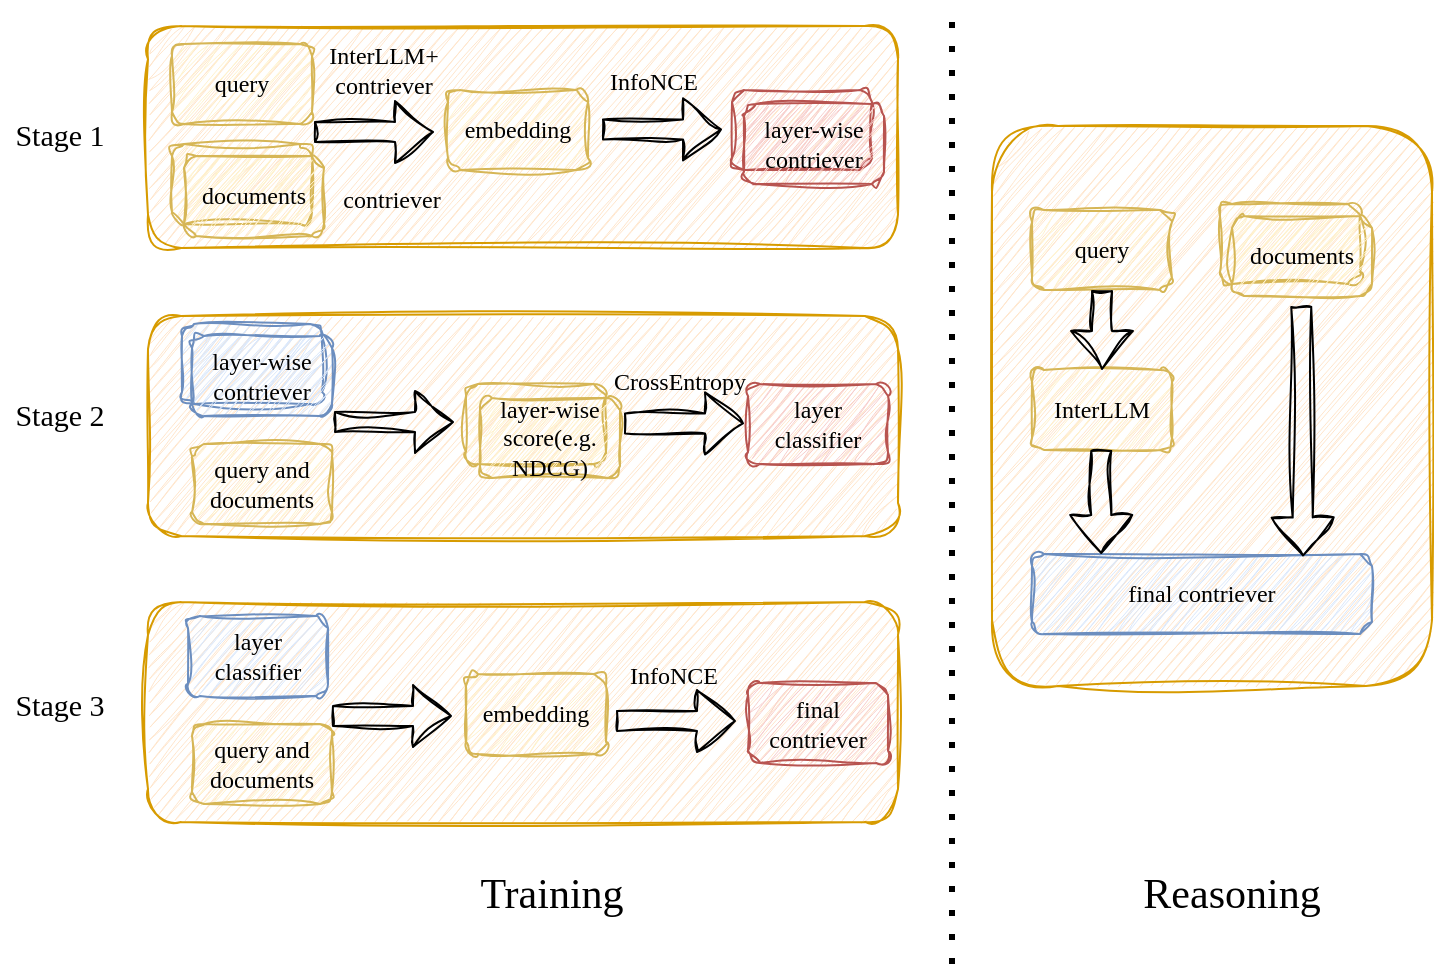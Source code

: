<mxfile version="27.0.4">
  <diagram name="第 1 页" id="2bCFAPYy3Ok_It1608nk">
    <mxGraphModel dx="858" dy="552" grid="1" gridSize="10" guides="1" tooltips="1" connect="1" arrows="1" fold="1" page="1" pageScale="1" pageWidth="1169" pageHeight="827" math="0" shadow="0">
      <root>
        <mxCell id="0" />
        <mxCell id="1" parent="0" />
        <mxCell id="TraEb09-dWYpg7ymhTB3-65" value="" style="rounded=1;whiteSpace=wrap;html=1;fillColor=#ffe6cc;strokeColor=#d79b00;sketch=1;curveFitting=1;jiggle=2;fontFamily=Comic Sans MS;" vertex="1" parent="1">
          <mxGeometry x="580" y="101" width="220" height="280" as="geometry" />
        </mxCell>
        <mxCell id="TraEb09-dWYpg7ymhTB3-35" value="" style="rounded=1;whiteSpace=wrap;html=1;fillColor=#ffe6cc;strokeColor=#d79b00;sketch=1;curveFitting=1;jiggle=2;fontFamily=Comic Sans MS;" vertex="1" parent="1">
          <mxGeometry x="158" y="196" width="375" height="110" as="geometry" />
        </mxCell>
        <mxCell id="TraEb09-dWYpg7ymhTB3-31" value="" style="rounded=1;whiteSpace=wrap;html=1;fillColor=#ffe6cc;strokeColor=#d79b00;sketch=1;curveFitting=1;jiggle=2;fontFamily=Comic Sans MS;" vertex="1" parent="1">
          <mxGeometry x="158" y="51" width="375" height="111" as="geometry" />
        </mxCell>
        <mxCell id="TraEb09-dWYpg7ymhTB3-1" value="query" style="rounded=1;whiteSpace=wrap;html=1;fillColor=#fff2cc;strokeColor=#d6b656;sketch=1;curveFitting=1;jiggle=2;fontFamily=Comic Sans MS;" vertex="1" parent="1">
          <mxGeometry x="170" y="60" width="70" height="40" as="geometry" />
        </mxCell>
        <mxCell id="TraEb09-dWYpg7ymhTB3-3" value="" style="rounded=1;whiteSpace=wrap;html=1;fillColor=#fff2cc;strokeColor=#d6b656;sketch=1;curveFitting=1;jiggle=2;fontFamily=Comic Sans MS;" vertex="1" parent="1">
          <mxGeometry x="170" y="110" width="70" height="40" as="geometry" />
        </mxCell>
        <mxCell id="TraEb09-dWYpg7ymhTB3-4" value="" style="shape=flexArrow;endArrow=classic;html=1;rounded=0;exitX=1;exitY=0;exitDx=0;exitDy=0;sketch=1;curveFitting=1;jiggle=2;fontFamily=Comic Sans MS;" edge="1" parent="1">
          <mxGeometry width="50" height="50" relative="1" as="geometry">
            <mxPoint x="241" y="104" as="sourcePoint" />
            <mxPoint x="301" y="104" as="targetPoint" />
          </mxGeometry>
        </mxCell>
        <mxCell id="TraEb09-dWYpg7ymhTB3-5" value="documents" style="rounded=1;whiteSpace=wrap;html=1;fillColor=#fff2cc;strokeColor=#d6b656;sketch=1;curveFitting=1;jiggle=2;fontFamily=Comic Sans MS;" vertex="1" parent="1">
          <mxGeometry x="176" y="116" width="70" height="40" as="geometry" />
        </mxCell>
        <mxCell id="TraEb09-dWYpg7ymhTB3-7" value="embedding" style="rounded=1;whiteSpace=wrap;html=1;fillColor=#fff2cc;strokeColor=#d6b656;sketch=1;curveFitting=1;jiggle=2;fontFamily=Comic Sans MS;" vertex="1" parent="1">
          <mxGeometry x="308" y="83" width="70" height="40" as="geometry" />
        </mxCell>
        <mxCell id="TraEb09-dWYpg7ymhTB3-8" value="" style="rounded=1;whiteSpace=wrap;html=1;fillColor=#f8cecc;strokeColor=#b85450;sketch=1;curveFitting=1;jiggle=2;fontFamily=Comic Sans MS;" vertex="1" parent="1">
          <mxGeometry x="450" y="83" width="70" height="40" as="geometry" />
        </mxCell>
        <mxCell id="TraEb09-dWYpg7ymhTB3-9" value="" style="shape=flexArrow;endArrow=classic;html=1;rounded=0;exitX=1;exitY=0;exitDx=0;exitDy=0;sketch=1;curveFitting=1;jiggle=2;fontFamily=Comic Sans MS;" edge="1" parent="1">
          <mxGeometry width="50" height="50" relative="1" as="geometry">
            <mxPoint x="385" y="102.71" as="sourcePoint" />
            <mxPoint x="445" y="102.71" as="targetPoint" />
          </mxGeometry>
        </mxCell>
        <mxCell id="TraEb09-dWYpg7ymhTB3-10" value="&lt;div&gt;layer-wise&lt;/div&gt;contriever" style="rounded=1;whiteSpace=wrap;html=1;fillColor=#f8cecc;strokeColor=#b85450;sketch=1;curveFitting=1;jiggle=2;fontFamily=Comic Sans MS;" vertex="1" parent="1">
          <mxGeometry x="456" y="90" width="70" height="40" as="geometry" />
        </mxCell>
        <mxCell id="TraEb09-dWYpg7ymhTB3-12" value="query and documents" style="rounded=1;whiteSpace=wrap;html=1;fillColor=#fff2cc;strokeColor=#d6b656;sketch=1;curveFitting=1;jiggle=2;fontFamily=Comic Sans MS;" vertex="1" parent="1">
          <mxGeometry x="180" y="260" width="70" height="40" as="geometry" />
        </mxCell>
        <mxCell id="TraEb09-dWYpg7ymhTB3-17" value="" style="rounded=1;whiteSpace=wrap;html=1;fillColor=#dae8fc;strokeColor=#6c8ebf;sketch=1;curveFitting=1;jiggle=2;fontFamily=Comic Sans MS;" vertex="1" parent="1">
          <mxGeometry x="175" y="200" width="70" height="40" as="geometry" />
        </mxCell>
        <mxCell id="TraEb09-dWYpg7ymhTB3-18" value="&lt;div&gt;layer-wise&lt;/div&gt;contriever" style="rounded=1;whiteSpace=wrap;html=1;fillColor=#dae8fc;strokeColor=#6c8ebf;sketch=1;curveFitting=1;jiggle=2;fontFamily=Comic Sans MS;" vertex="1" parent="1">
          <mxGeometry x="180" y="206" width="70" height="40" as="geometry" />
        </mxCell>
        <mxCell id="TraEb09-dWYpg7ymhTB3-20" value="" style="rounded=1;whiteSpace=wrap;html=1;fillColor=#fff2cc;strokeColor=#d6b656;sketch=1;curveFitting=1;jiggle=2;fontFamily=Comic Sans MS;" vertex="1" parent="1">
          <mxGeometry x="317" y="230" width="70" height="40" as="geometry" />
        </mxCell>
        <mxCell id="TraEb09-dWYpg7ymhTB3-21" value="&lt;div&gt;layer-wise&lt;/div&gt;score(e.g. NDCG)" style="rounded=1;whiteSpace=wrap;html=1;fillColor=#fff2cc;strokeColor=#d6b656;sketch=1;curveFitting=1;jiggle=2;fontFamily=Comic Sans MS;" vertex="1" parent="1">
          <mxGeometry x="324" y="237" width="70" height="40" as="geometry" />
        </mxCell>
        <mxCell id="TraEb09-dWYpg7ymhTB3-22" value="layer&lt;div&gt;classifier&lt;/div&gt;" style="rounded=1;whiteSpace=wrap;html=1;fillColor=#f8cecc;strokeColor=#b85450;sketch=1;curveFitting=1;jiggle=2;fontFamily=Comic Sans MS;" vertex="1" parent="1">
          <mxGeometry x="458" y="230" width="70" height="40" as="geometry" />
        </mxCell>
        <mxCell id="TraEb09-dWYpg7ymhTB3-25" value="InfoNCE" style="text;html=1;align=center;verticalAlign=middle;whiteSpace=wrap;rounded=0;sketch=1;curveFitting=1;jiggle=2;fontFamily=Comic Sans MS;" vertex="1" parent="1">
          <mxGeometry x="381" y="64" width="60" height="30" as="geometry" />
        </mxCell>
        <mxCell id="TraEb09-dWYpg7ymhTB3-26" value="InterLLM&lt;span style=&quot;background-color: transparent; color: light-dark(rgb(0, 0, 0), rgb(255, 255, 255));&quot;&gt;+&lt;/span&gt;&lt;div&gt;contriever&lt;/div&gt;" style="text;html=1;align=center;verticalAlign=middle;whiteSpace=wrap;rounded=0;sketch=1;curveFitting=1;jiggle=2;fontFamily=Comic Sans MS;" vertex="1" parent="1">
          <mxGeometry x="246" y="51" width="60" height="43" as="geometry" />
        </mxCell>
        <mxCell id="TraEb09-dWYpg7ymhTB3-27" value="contriever" style="text;html=1;align=center;verticalAlign=middle;whiteSpace=wrap;rounded=0;sketch=1;curveFitting=1;jiggle=2;fontFamily=Comic Sans MS;" vertex="1" parent="1">
          <mxGeometry x="250" y="123" width="60" height="30" as="geometry" />
        </mxCell>
        <mxCell id="TraEb09-dWYpg7ymhTB3-33" value="" style="shape=flexArrow;endArrow=classic;html=1;rounded=0;exitX=1;exitY=0;exitDx=0;exitDy=0;sketch=1;curveFitting=1;jiggle=2;fontFamily=Comic Sans MS;" edge="1" parent="1">
          <mxGeometry width="50" height="50" relative="1" as="geometry">
            <mxPoint x="251" y="249" as="sourcePoint" />
            <mxPoint x="311" y="249" as="targetPoint" />
          </mxGeometry>
        </mxCell>
        <mxCell id="TraEb09-dWYpg7ymhTB3-34" value="" style="shape=flexArrow;endArrow=classic;html=1;rounded=0;exitX=1;exitY=0;exitDx=0;exitDy=0;sketch=1;curveFitting=1;jiggle=2;fontFamily=Comic Sans MS;" edge="1" parent="1">
          <mxGeometry width="50" height="50" relative="1" as="geometry">
            <mxPoint x="396" y="249.71" as="sourcePoint" />
            <mxPoint x="456" y="249.71" as="targetPoint" />
          </mxGeometry>
        </mxCell>
        <mxCell id="TraEb09-dWYpg7ymhTB3-36" value="CrossEntropy" style="text;html=1;align=center;verticalAlign=middle;whiteSpace=wrap;rounded=0;sketch=1;curveFitting=1;jiggle=2;fontFamily=Comic Sans MS;" vertex="1" parent="1">
          <mxGeometry x="394" y="214" width="60" height="30" as="geometry" />
        </mxCell>
        <mxCell id="TraEb09-dWYpg7ymhTB3-37" value="" style="rounded=1;whiteSpace=wrap;html=1;fillColor=#ffe6cc;strokeColor=#d79b00;sketch=1;curveFitting=1;jiggle=2;fontFamily=Comic Sans MS;" vertex="1" parent="1">
          <mxGeometry x="158" y="339" width="375" height="110" as="geometry" />
        </mxCell>
        <mxCell id="TraEb09-dWYpg7ymhTB3-38" value="query and documents" style="rounded=1;whiteSpace=wrap;html=1;fillColor=#fff2cc;strokeColor=#d6b656;sketch=1;curveFitting=1;jiggle=2;fontFamily=Comic Sans MS;" vertex="1" parent="1">
          <mxGeometry x="180" y="400" width="70" height="40" as="geometry" />
        </mxCell>
        <mxCell id="TraEb09-dWYpg7ymhTB3-39" value="layer&lt;div&gt;classifier&lt;/div&gt;" style="rounded=1;whiteSpace=wrap;html=1;fillColor=#dae8fc;strokeColor=#6c8ebf;sketch=1;curveFitting=1;jiggle=2;fontFamily=Comic Sans MS;" vertex="1" parent="1">
          <mxGeometry x="178" y="346" width="70" height="40" as="geometry" />
        </mxCell>
        <mxCell id="TraEb09-dWYpg7ymhTB3-43" value="final contriever" style="rounded=1;whiteSpace=wrap;html=1;fillColor=#f8cecc;strokeColor=#b85450;sketch=1;curveFitting=1;jiggle=2;fontFamily=Comic Sans MS;" vertex="1" parent="1">
          <mxGeometry x="458" y="379.5" width="70" height="40" as="geometry" />
        </mxCell>
        <mxCell id="TraEb09-dWYpg7ymhTB3-44" value="" style="shape=flexArrow;endArrow=classic;html=1;rounded=0;exitX=1;exitY=0;exitDx=0;exitDy=0;sketch=1;curveFitting=1;jiggle=2;fontFamily=Comic Sans MS;" edge="1" parent="1">
          <mxGeometry width="50" height="50" relative="1" as="geometry">
            <mxPoint x="392" y="398.5" as="sourcePoint" />
            <mxPoint x="452" y="398.5" as="targetPoint" />
          </mxGeometry>
        </mxCell>
        <mxCell id="TraEb09-dWYpg7ymhTB3-47" value="Stage 1" style="text;html=1;align=center;verticalAlign=middle;whiteSpace=wrap;rounded=0;sketch=1;curveFitting=1;jiggle=2;fontFamily=Comic Sans MS;fontSize=15;" vertex="1" parent="1">
          <mxGeometry x="84" y="90" width="60" height="30" as="geometry" />
        </mxCell>
        <mxCell id="TraEb09-dWYpg7ymhTB3-48" value="Stage 2" style="text;html=1;align=center;verticalAlign=middle;whiteSpace=wrap;rounded=0;sketch=1;curveFitting=1;jiggle=2;fontFamily=Comic Sans MS;fontSize=15;" vertex="1" parent="1">
          <mxGeometry x="84" y="230" width="60" height="30" as="geometry" />
        </mxCell>
        <mxCell id="TraEb09-dWYpg7ymhTB3-49" value="Stage 3" style="text;html=1;align=center;verticalAlign=middle;whiteSpace=wrap;rounded=0;sketch=1;curveFitting=1;jiggle=2;fontFamily=Comic Sans MS;fontSize=15;" vertex="1" parent="1">
          <mxGeometry x="84" y="375" width="60" height="30" as="geometry" />
        </mxCell>
        <mxCell id="TraEb09-dWYpg7ymhTB3-50" value="InfoNCE" style="text;html=1;align=center;verticalAlign=middle;whiteSpace=wrap;rounded=0;sketch=1;curveFitting=1;jiggle=2;fontFamily=Comic Sans MS;" vertex="1" parent="1">
          <mxGeometry x="391" y="360.5" width="60" height="30" as="geometry" />
        </mxCell>
        <mxCell id="TraEb09-dWYpg7ymhTB3-51" value="" style="endArrow=none;dashed=1;html=1;dashPattern=1 3;strokeWidth=3;rounded=0;" edge="1" parent="1">
          <mxGeometry width="50" height="50" relative="1" as="geometry">
            <mxPoint x="560" y="520" as="sourcePoint" />
            <mxPoint x="560" y="40" as="targetPoint" />
          </mxGeometry>
        </mxCell>
        <mxCell id="TraEb09-dWYpg7ymhTB3-52" value="query" style="rounded=1;whiteSpace=wrap;html=1;fillColor=#fff2cc;strokeColor=#d6b656;sketch=1;curveFitting=1;jiggle=2;fontFamily=Comic Sans MS;" vertex="1" parent="1">
          <mxGeometry x="600" y="143" width="70" height="40" as="geometry" />
        </mxCell>
        <mxCell id="TraEb09-dWYpg7ymhTB3-53" value="" style="rounded=1;whiteSpace=wrap;html=1;fillColor=#fff2cc;strokeColor=#d6b656;sketch=1;curveFitting=1;jiggle=2;fontFamily=Comic Sans MS;" vertex="1" parent="1">
          <mxGeometry x="694" y="140" width="70" height="40" as="geometry" />
        </mxCell>
        <mxCell id="TraEb09-dWYpg7ymhTB3-54" value="documents" style="rounded=1;whiteSpace=wrap;html=1;fillColor=#fff2cc;strokeColor=#d6b656;sketch=1;curveFitting=1;jiggle=2;fontFamily=Comic Sans MS;" vertex="1" parent="1">
          <mxGeometry x="700" y="146" width="70" height="40" as="geometry" />
        </mxCell>
        <mxCell id="TraEb09-dWYpg7ymhTB3-55" value="final contriever" style="rounded=1;whiteSpace=wrap;html=1;fillColor=#dae8fc;strokeColor=#6c8ebf;sketch=1;curveFitting=1;jiggle=2;fontFamily=Comic Sans MS;" vertex="1" parent="1">
          <mxGeometry x="600" y="315" width="170" height="40" as="geometry" />
        </mxCell>
        <mxCell id="TraEb09-dWYpg7ymhTB3-56" value="InterLLM" style="rounded=1;whiteSpace=wrap;html=1;fillColor=#fff2cc;strokeColor=#d6b656;sketch=1;curveFitting=1;jiggle=2;fontFamily=Comic Sans MS;" vertex="1" parent="1">
          <mxGeometry x="600" y="223" width="70" height="40" as="geometry" />
        </mxCell>
        <mxCell id="TraEb09-dWYpg7ymhTB3-58" value="" style="shape=flexArrow;endArrow=classic;html=1;rounded=0;exitX=0.5;exitY=1;exitDx=0;exitDy=0;entryX=0.5;entryY=0;entryDx=0;entryDy=0;sketch=1;curveFitting=1;jiggle=2;" edge="1" parent="1" source="TraEb09-dWYpg7ymhTB3-52" target="TraEb09-dWYpg7ymhTB3-56">
          <mxGeometry width="50" height="50" relative="1" as="geometry">
            <mxPoint x="740" y="251" as="sourcePoint" />
            <mxPoint x="790" y="201" as="targetPoint" />
          </mxGeometry>
        </mxCell>
        <mxCell id="TraEb09-dWYpg7ymhTB3-60" value="" style="shape=flexArrow;endArrow=classic;html=1;rounded=0;exitX=0.5;exitY=1;exitDx=0;exitDy=0;entryX=0.797;entryY=0.031;entryDx=0;entryDy=0;entryPerimeter=0;sketch=1;curveFitting=1;jiggle=2;" edge="1" parent="1" target="TraEb09-dWYpg7ymhTB3-55">
          <mxGeometry width="50" height="50" relative="1" as="geometry">
            <mxPoint x="734.62" y="191" as="sourcePoint" />
            <mxPoint x="734.62" y="243" as="targetPoint" />
          </mxGeometry>
        </mxCell>
        <mxCell id="TraEb09-dWYpg7ymhTB3-63" value="" style="shape=flexArrow;endArrow=classic;html=1;rounded=0;exitX=0.5;exitY=1;exitDx=0;exitDy=0;entryX=0.5;entryY=0;entryDx=0;entryDy=0;sketch=1;curveFitting=1;jiggle=2;" edge="1" parent="1">
          <mxGeometry width="50" height="50" relative="1" as="geometry">
            <mxPoint x="634.62" y="263" as="sourcePoint" />
            <mxPoint x="634.62" y="315" as="targetPoint" />
          </mxGeometry>
        </mxCell>
        <mxCell id="TraEb09-dWYpg7ymhTB3-66" value="Training" style="text;html=1;align=center;verticalAlign=middle;whiteSpace=wrap;rounded=0;fontSize=21;fontFamily=Comic Sans MS;" vertex="1" parent="1">
          <mxGeometry x="270" y="460" width="180" height="50" as="geometry" />
        </mxCell>
        <mxCell id="TraEb09-dWYpg7ymhTB3-67" value="Reasoning" style="text;html=1;align=center;verticalAlign=middle;whiteSpace=wrap;rounded=0;fontSize=21;fontFamily=Comic Sans MS;" vertex="1" parent="1">
          <mxGeometry x="670" y="470" width="60" height="30" as="geometry" />
        </mxCell>
        <mxCell id="TraEb09-dWYpg7ymhTB3-68" value="" style="shape=flexArrow;endArrow=classic;html=1;rounded=0;exitX=1;exitY=0;exitDx=0;exitDy=0;sketch=1;curveFitting=1;jiggle=2;fontFamily=Comic Sans MS;" edge="1" parent="1">
          <mxGeometry width="50" height="50" relative="1" as="geometry">
            <mxPoint x="250" y="396" as="sourcePoint" />
            <mxPoint x="310" y="396" as="targetPoint" />
          </mxGeometry>
        </mxCell>
        <mxCell id="TraEb09-dWYpg7ymhTB3-69" value="embedding" style="rounded=1;whiteSpace=wrap;html=1;fillColor=#fff2cc;strokeColor=#d6b656;sketch=1;curveFitting=1;jiggle=2;fontFamily=Comic Sans MS;" vertex="1" parent="1">
          <mxGeometry x="317" y="375" width="70" height="40" as="geometry" />
        </mxCell>
      </root>
    </mxGraphModel>
  </diagram>
</mxfile>
